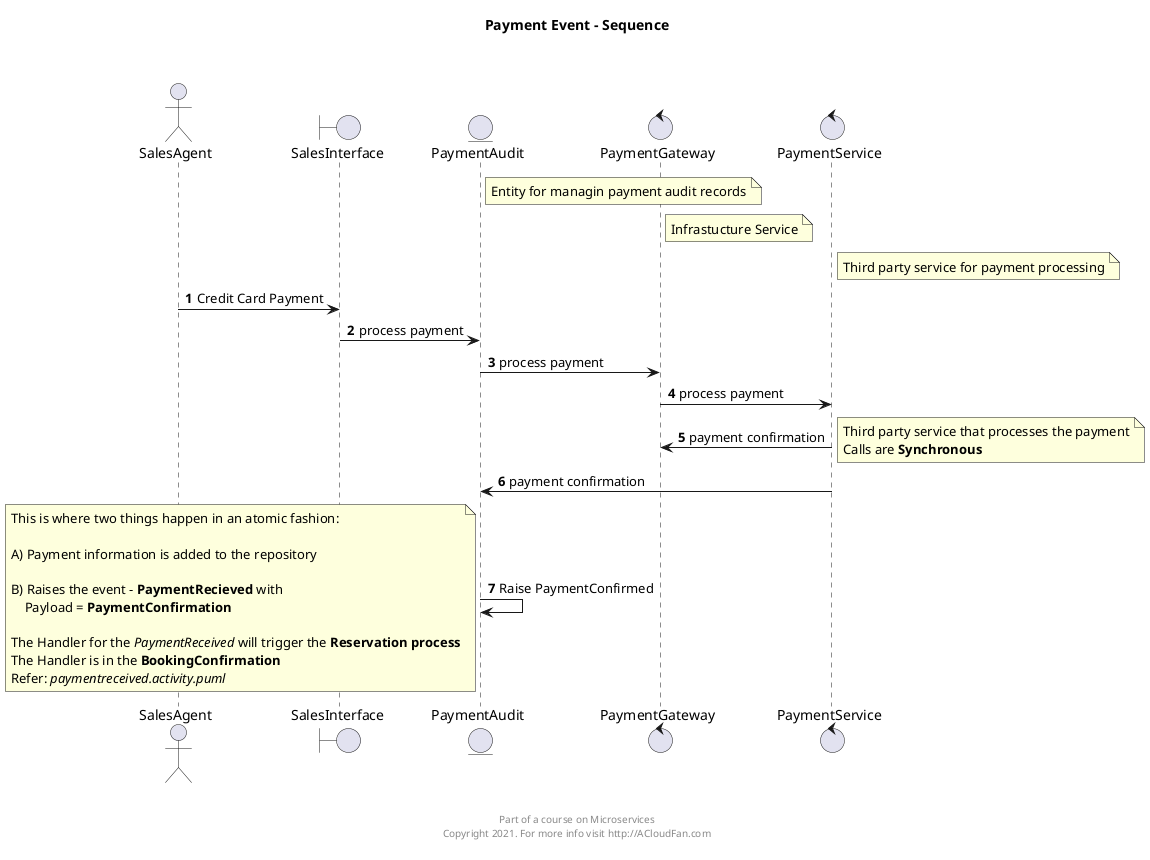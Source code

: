 
@startuml

actor SalesAgent
boundary  SalesInterface
entity  PaymentAudit
note right of PaymentAudit
    Entity for managin payment audit records
end note

control PaymentGateway
note right PaymentGateway
    Infrastucture Service
end note

control PaymentService
note right PaymentService
    Third party service for payment processing
end note

autonumber
SalesAgent -> SalesInterface : Credit Card Payment
SalesInterface -> PaymentAudit: process payment
PaymentAudit -> PaymentGateway : process payment
PaymentGateway -> PaymentService : process payment
PaymentService -> PaymentGateway  : payment confirmation
note right
    Third party service that processes the payment
    Calls are <b>Synchronous</b>
end note

PaymentService -> PaymentAudit : payment confirmation

PaymentAudit -> PaymentAudit : Raise PaymentConfirmed
note left
    This is where two things happen in an atomic fashion:

    A) Payment information is added to the repository

    B) Raises the event - <b>PaymentRecieved</b> with
        Payload = <b>PaymentConfirmation</b>

    The Handler for the <i>PaymentReceived</i> will trigger the <b>Reservation process</b>
    The Handler is in the <b>BookingConfirmation</b>
    Refer: <i>paymentreceived.activity.puml</i>
end note


title  Payment Event - Sequence\n\n
footer \n\n Part of a course on Microservices \n Copyright 2021. For more info visit http://ACloudFan.com \n

@enduml